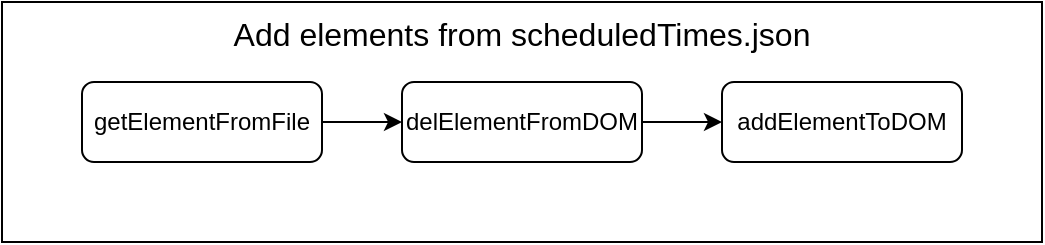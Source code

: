 <mxfile version="12.4.7" type="github">
  <diagram id="i-tSD9oWPT3ERHb1kvOe" name="Page-1">
    <mxGraphModel dx="1113" dy="545" grid="1" gridSize="10" guides="1" tooltips="1" connect="1" arrows="1" fold="1" page="1" pageScale="1" pageWidth="850" pageHeight="1100" math="0" shadow="0">
      <root>
        <mxCell id="0"/>
        <mxCell id="1" parent="0"/>
        <mxCell id="crog911Fq6NyPLmG136T-1" value="Add elements from scheduledTimes.json" style="rounded=0;whiteSpace=wrap;html=1;fillColor=#ffffff;gradientColor=none;align=center;verticalAlign=top;fontSize=16;" vertex="1" parent="1">
          <mxGeometry x="120" y="120" width="520" height="120" as="geometry"/>
        </mxCell>
        <mxCell id="_vnFwrZZQ34nLDeKAmVC-1" value="addElementToDOM" style="rounded=1;whiteSpace=wrap;html=1;treeFolding=0;treeMoving=0;resizeWidth=0;gradientColor=none;fillColor=#ffffff;" parent="1" vertex="1">
          <mxGeometry x="480" y="160" width="120" height="40" as="geometry"/>
        </mxCell>
        <mxCell id="crog911Fq6NyPLmG136T-3" value="" style="edgeStyle=orthogonalEdgeStyle;rounded=0;orthogonalLoop=1;jettySize=auto;html=1;fontSize=16;" edge="1" parent="1" source="_vnFwrZZQ34nLDeKAmVC-3" target="_vnFwrZZQ34nLDeKAmVC-5">
          <mxGeometry relative="1" as="geometry"/>
        </mxCell>
        <mxCell id="_vnFwrZZQ34nLDeKAmVC-3" value="getElementFromFile" style="rounded=1;whiteSpace=wrap;html=1;treeFolding=0;treeMoving=0;resizeWidth=0;gradientColor=none;fillColor=#ffffff;" parent="1" vertex="1">
          <mxGeometry x="160" y="160" width="120" height="40" as="geometry"/>
        </mxCell>
        <mxCell id="crog911Fq6NyPLmG136T-4" value="" style="edgeStyle=orthogonalEdgeStyle;rounded=0;orthogonalLoop=1;jettySize=auto;html=1;fontSize=16;" edge="1" parent="1" source="_vnFwrZZQ34nLDeKAmVC-5" target="_vnFwrZZQ34nLDeKAmVC-1">
          <mxGeometry relative="1" as="geometry"/>
        </mxCell>
        <mxCell id="_vnFwrZZQ34nLDeKAmVC-5" value="delElementFromDOM" style="rounded=1;whiteSpace=wrap;html=1;treeFolding=0;treeMoving=0;resizeWidth=0;gradientColor=none;fillColor=#ffffff;" parent="1" vertex="1">
          <mxGeometry x="320" y="160" width="120" height="40" as="geometry"/>
        </mxCell>
      </root>
    </mxGraphModel>
  </diagram>
</mxfile>
